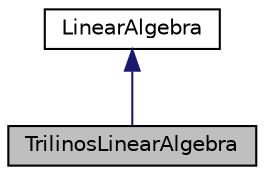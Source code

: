 digraph "TrilinosLinearAlgebra"
{
 // LATEX_PDF_SIZE
  edge [fontname="Helvetica",fontsize="10",labelfontname="Helvetica",labelfontsize="10"];
  node [fontname="Helvetica",fontsize="10",shape=record];
  Node1 [label="TrilinosLinearAlgebra",height=0.2,width=0.4,color="black", fillcolor="grey75", style="filled", fontcolor="black",tooltip="The TrilinosLinearAlgebra class implements the LinearAlgebra interface for the Trilinos numerical lin..."];
  Node2 -> Node1 [dir="back",color="midnightblue",fontsize="10",style="solid",fontname="Helvetica"];
  Node2 [label="LinearAlgebra",height=0.2,width=0.4,color="black", fillcolor="white", style="filled",URL="$class_linear_algebra.html",tooltip="The LinearAlgebra class provides an abstract interface to linear algebra frameworks: FSILS,..."];
}
